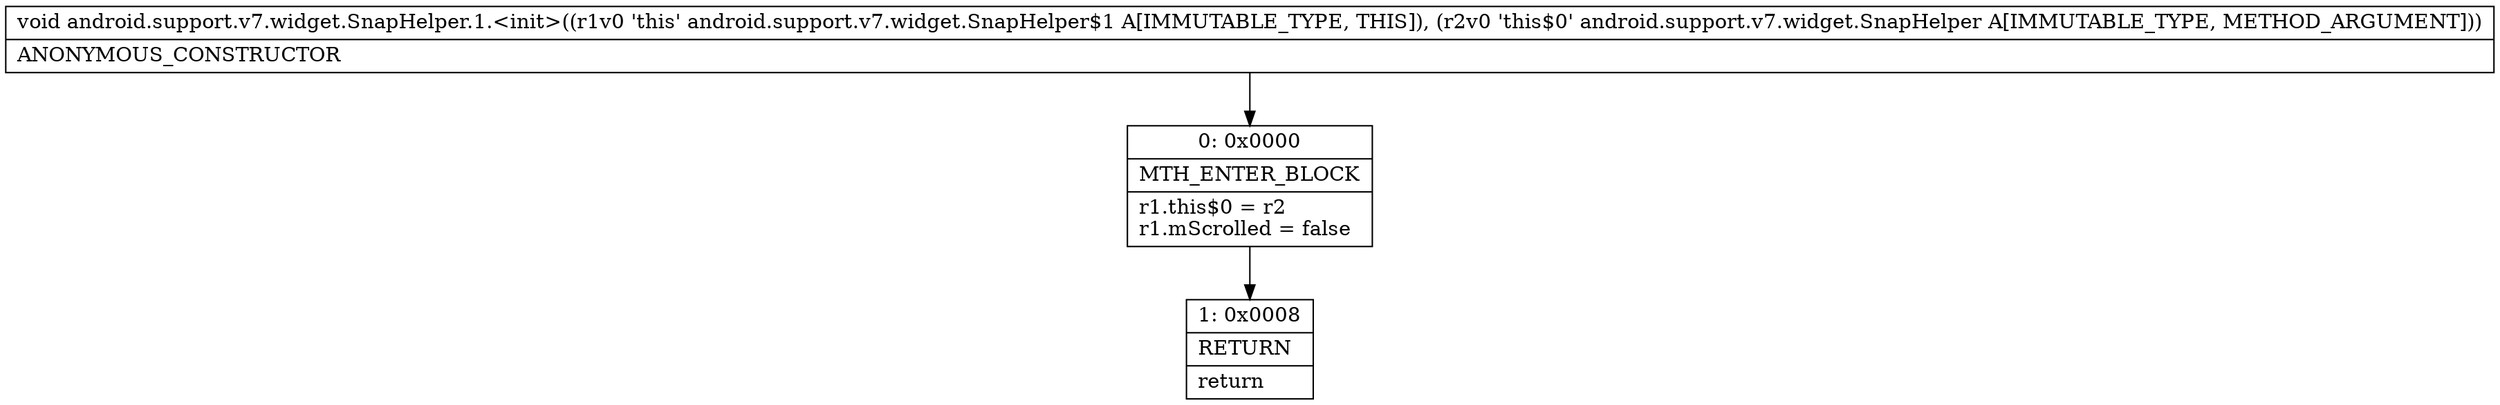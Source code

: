 digraph "CFG forandroid.support.v7.widget.SnapHelper.1.\<init\>(Landroid\/support\/v7\/widget\/SnapHelper;)V" {
Node_0 [shape=record,label="{0\:\ 0x0000|MTH_ENTER_BLOCK\l|r1.this$0 = r2\lr1.mScrolled = false\l}"];
Node_1 [shape=record,label="{1\:\ 0x0008|RETURN\l|return\l}"];
MethodNode[shape=record,label="{void android.support.v7.widget.SnapHelper.1.\<init\>((r1v0 'this' android.support.v7.widget.SnapHelper$1 A[IMMUTABLE_TYPE, THIS]), (r2v0 'this$0' android.support.v7.widget.SnapHelper A[IMMUTABLE_TYPE, METHOD_ARGUMENT]))  | ANONYMOUS_CONSTRUCTOR\l}"];
MethodNode -> Node_0;
Node_0 -> Node_1;
}


